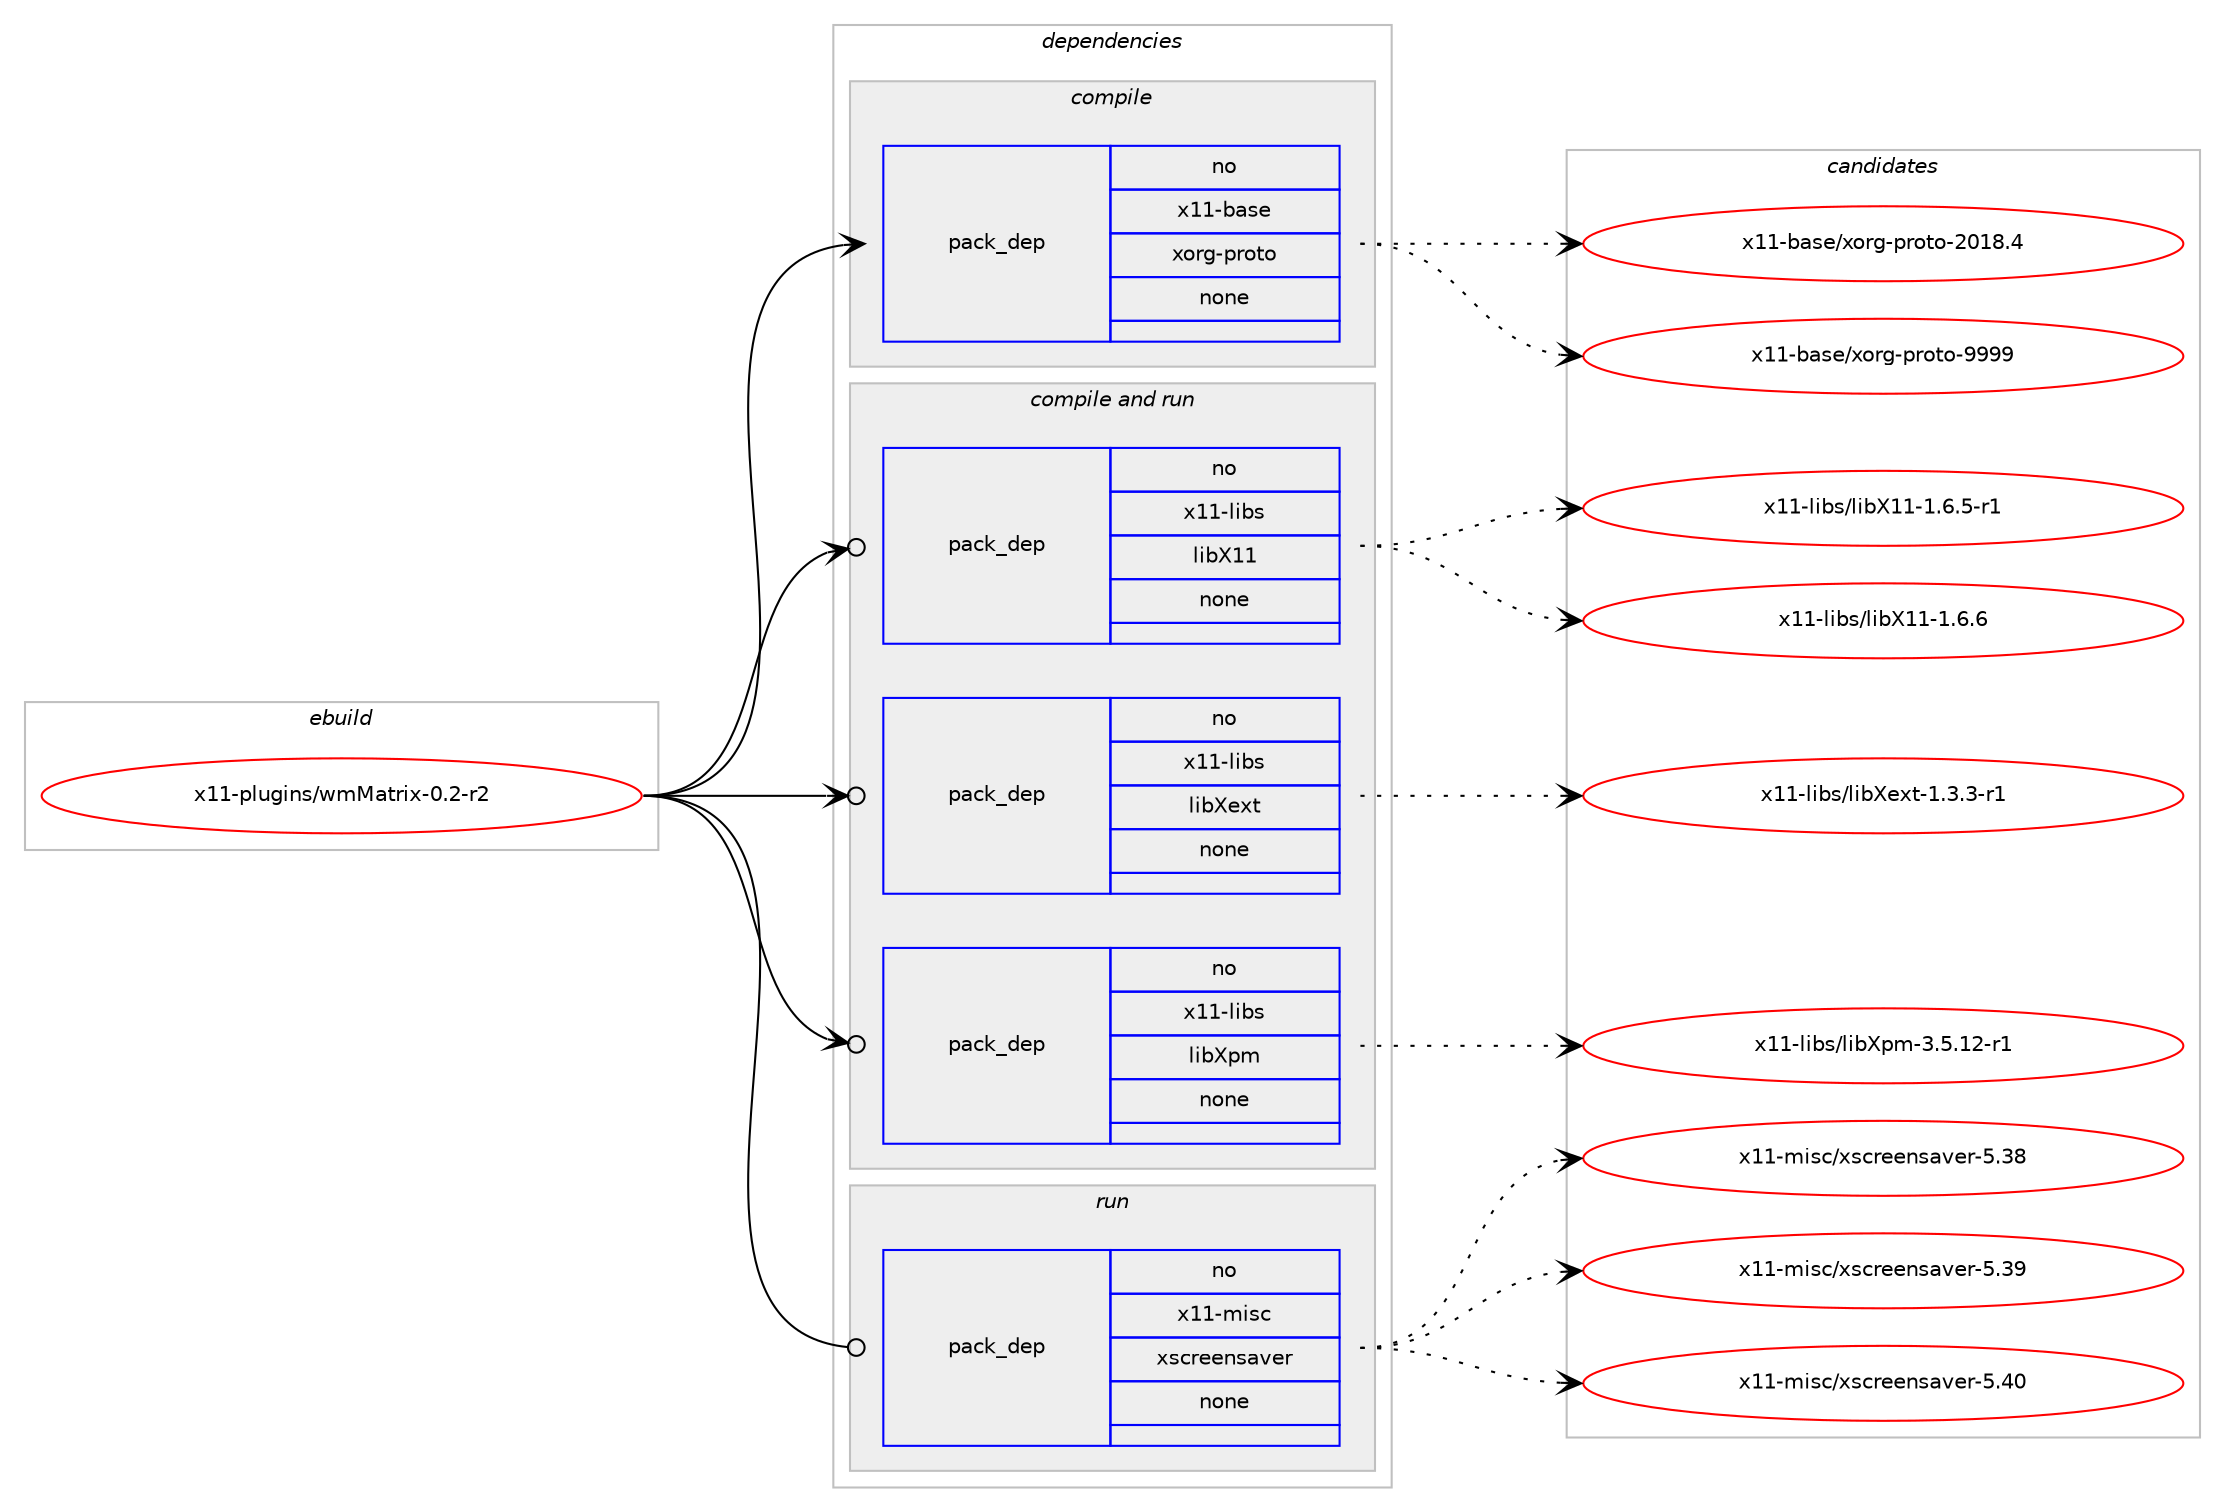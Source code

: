 digraph prolog {

# *************
# Graph options
# *************

newrank=true;
concentrate=true;
compound=true;
graph [rankdir=LR,fontname=Helvetica,fontsize=10,ranksep=1.5];#, ranksep=2.5, nodesep=0.2];
edge  [arrowhead=vee];
node  [fontname=Helvetica,fontsize=10];

# **********
# The ebuild
# **********

subgraph cluster_leftcol {
color=gray;
rank=same;
label=<<i>ebuild</i>>;
id [label="x11-plugins/wmMatrix-0.2-r2", color=red, width=4, href="../x11-plugins/wmMatrix-0.2-r2.svg"];
}

# ****************
# The dependencies
# ****************

subgraph cluster_midcol {
color=gray;
label=<<i>dependencies</i>>;
subgraph cluster_compile {
fillcolor="#eeeeee";
style=filled;
label=<<i>compile</i>>;
subgraph pack10525 {
dependency15397 [label=<<TABLE BORDER="0" CELLBORDER="1" CELLSPACING="0" CELLPADDING="4" WIDTH="220"><TR><TD ROWSPAN="6" CELLPADDING="30">pack_dep</TD></TR><TR><TD WIDTH="110">no</TD></TR><TR><TD>x11-base</TD></TR><TR><TD>xorg-proto</TD></TR><TR><TD>none</TD></TR><TR><TD></TD></TR></TABLE>>, shape=none, color=blue];
}
id:e -> dependency15397:w [weight=20,style="solid",arrowhead="vee"];
}
subgraph cluster_compileandrun {
fillcolor="#eeeeee";
style=filled;
label=<<i>compile and run</i>>;
subgraph pack10526 {
dependency15398 [label=<<TABLE BORDER="0" CELLBORDER="1" CELLSPACING="0" CELLPADDING="4" WIDTH="220"><TR><TD ROWSPAN="6" CELLPADDING="30">pack_dep</TD></TR><TR><TD WIDTH="110">no</TD></TR><TR><TD>x11-libs</TD></TR><TR><TD>libX11</TD></TR><TR><TD>none</TD></TR><TR><TD></TD></TR></TABLE>>, shape=none, color=blue];
}
id:e -> dependency15398:w [weight=20,style="solid",arrowhead="odotvee"];
subgraph pack10527 {
dependency15399 [label=<<TABLE BORDER="0" CELLBORDER="1" CELLSPACING="0" CELLPADDING="4" WIDTH="220"><TR><TD ROWSPAN="6" CELLPADDING="30">pack_dep</TD></TR><TR><TD WIDTH="110">no</TD></TR><TR><TD>x11-libs</TD></TR><TR><TD>libXext</TD></TR><TR><TD>none</TD></TR><TR><TD></TD></TR></TABLE>>, shape=none, color=blue];
}
id:e -> dependency15399:w [weight=20,style="solid",arrowhead="odotvee"];
subgraph pack10528 {
dependency15400 [label=<<TABLE BORDER="0" CELLBORDER="1" CELLSPACING="0" CELLPADDING="4" WIDTH="220"><TR><TD ROWSPAN="6" CELLPADDING="30">pack_dep</TD></TR><TR><TD WIDTH="110">no</TD></TR><TR><TD>x11-libs</TD></TR><TR><TD>libXpm</TD></TR><TR><TD>none</TD></TR><TR><TD></TD></TR></TABLE>>, shape=none, color=blue];
}
id:e -> dependency15400:w [weight=20,style="solid",arrowhead="odotvee"];
}
subgraph cluster_run {
fillcolor="#eeeeee";
style=filled;
label=<<i>run</i>>;
subgraph pack10529 {
dependency15401 [label=<<TABLE BORDER="0" CELLBORDER="1" CELLSPACING="0" CELLPADDING="4" WIDTH="220"><TR><TD ROWSPAN="6" CELLPADDING="30">pack_dep</TD></TR><TR><TD WIDTH="110">no</TD></TR><TR><TD>x11-misc</TD></TR><TR><TD>xscreensaver</TD></TR><TR><TD>none</TD></TR><TR><TD></TD></TR></TABLE>>, shape=none, color=blue];
}
id:e -> dependency15401:w [weight=20,style="solid",arrowhead="odot"];
}
}

# **************
# The candidates
# **************

subgraph cluster_choices {
rank=same;
color=gray;
label=<<i>candidates</i>>;

subgraph choice10525 {
color=black;
nodesep=1;
choice1204949459897115101471201111141034511211411111611145504849564652 [label="x11-base/xorg-proto-2018.4", color=red, width=4,href="../x11-base/xorg-proto-2018.4.svg"];
choice120494945989711510147120111114103451121141111161114557575757 [label="x11-base/xorg-proto-9999", color=red, width=4,href="../x11-base/xorg-proto-9999.svg"];
dependency15397:e -> choice1204949459897115101471201111141034511211411111611145504849564652:w [style=dotted,weight="100"];
dependency15397:e -> choice120494945989711510147120111114103451121141111161114557575757:w [style=dotted,weight="100"];
}
subgraph choice10526 {
color=black;
nodesep=1;
choice1204949451081059811547108105988849494549465446534511449 [label="x11-libs/libX11-1.6.5-r1", color=red, width=4,href="../x11-libs/libX11-1.6.5-r1.svg"];
choice120494945108105981154710810598884949454946544654 [label="x11-libs/libX11-1.6.6", color=red, width=4,href="../x11-libs/libX11-1.6.6.svg"];
dependency15398:e -> choice1204949451081059811547108105988849494549465446534511449:w [style=dotted,weight="100"];
dependency15398:e -> choice120494945108105981154710810598884949454946544654:w [style=dotted,weight="100"];
}
subgraph choice10527 {
color=black;
nodesep=1;
choice120494945108105981154710810598881011201164549465146514511449 [label="x11-libs/libXext-1.3.3-r1", color=red, width=4,href="../x11-libs/libXext-1.3.3-r1.svg"];
dependency15399:e -> choice120494945108105981154710810598881011201164549465146514511449:w [style=dotted,weight="100"];
}
subgraph choice10528 {
color=black;
nodesep=1;
choice12049494510810598115471081059888112109455146534649504511449 [label="x11-libs/libXpm-3.5.12-r1", color=red, width=4,href="../x11-libs/libXpm-3.5.12-r1.svg"];
dependency15400:e -> choice12049494510810598115471081059888112109455146534649504511449:w [style=dotted,weight="100"];
}
subgraph choice10529 {
color=black;
nodesep=1;
choice120494945109105115994712011599114101101110115971181011144553465156 [label="x11-misc/xscreensaver-5.38", color=red, width=4,href="../x11-misc/xscreensaver-5.38.svg"];
choice120494945109105115994712011599114101101110115971181011144553465157 [label="x11-misc/xscreensaver-5.39", color=red, width=4,href="../x11-misc/xscreensaver-5.39.svg"];
choice120494945109105115994712011599114101101110115971181011144553465248 [label="x11-misc/xscreensaver-5.40", color=red, width=4,href="../x11-misc/xscreensaver-5.40.svg"];
dependency15401:e -> choice120494945109105115994712011599114101101110115971181011144553465156:w [style=dotted,weight="100"];
dependency15401:e -> choice120494945109105115994712011599114101101110115971181011144553465157:w [style=dotted,weight="100"];
dependency15401:e -> choice120494945109105115994712011599114101101110115971181011144553465248:w [style=dotted,weight="100"];
}
}

}
